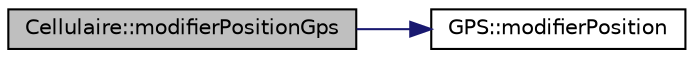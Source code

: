 digraph "Cellulaire::modifierPositionGps"
{
  bgcolor="transparent";
  edge [fontname="Helvetica",fontsize="10",labelfontname="Helvetica",labelfontsize="10"];
  node [fontname="Helvetica",fontsize="10",shape=record];
  rankdir="LR";
  Node1 [label="Cellulaire::modifierPositionGps",height=0.2,width=0.4,color="black", fillcolor="grey75", style="filled", fontcolor="black"];
  Node1 -> Node2 [color="midnightblue",fontsize="10",style="solid",fontname="Helvetica"];
  Node2 [label="GPS::modifierPosition",height=0.2,width=0.4,color="black",URL="$class_g_p_s.html#abb5727e7ef3018d92d542f4e0f81f648"];
}
